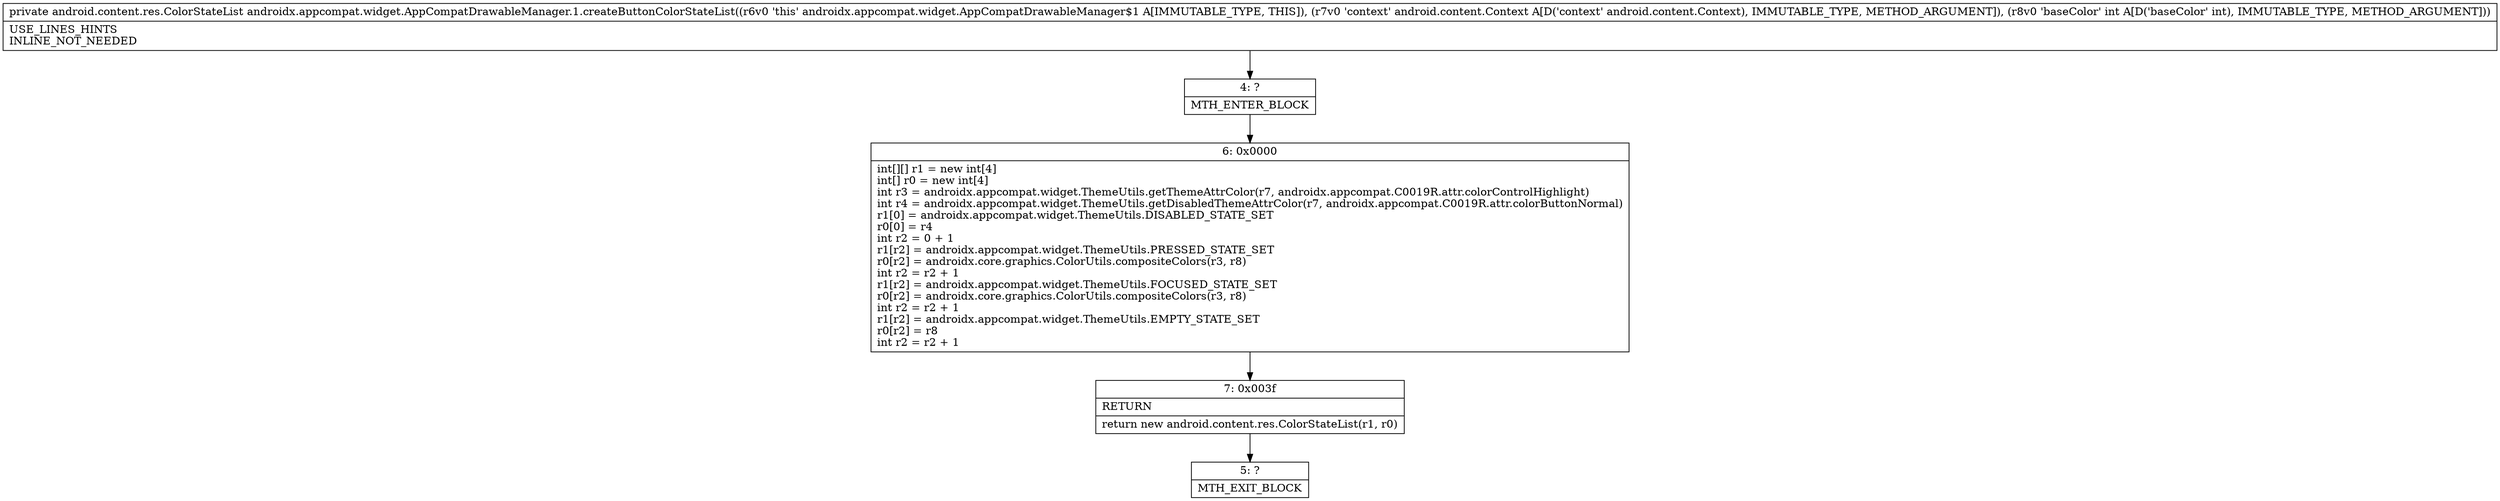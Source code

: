digraph "CFG forandroidx.appcompat.widget.AppCompatDrawableManager.1.createButtonColorStateList(Landroid\/content\/Context;I)Landroid\/content\/res\/ColorStateList;" {
Node_4 [shape=record,label="{4\:\ ?|MTH_ENTER_BLOCK\l}"];
Node_6 [shape=record,label="{6\:\ 0x0000|int[][] r1 = new int[4]\lint[] r0 = new int[4]\lint r3 = androidx.appcompat.widget.ThemeUtils.getThemeAttrColor(r7, androidx.appcompat.C0019R.attr.colorControlHighlight)\lint r4 = androidx.appcompat.widget.ThemeUtils.getDisabledThemeAttrColor(r7, androidx.appcompat.C0019R.attr.colorButtonNormal)\lr1[0] = androidx.appcompat.widget.ThemeUtils.DISABLED_STATE_SET\lr0[0] = r4\lint r2 = 0 + 1\lr1[r2] = androidx.appcompat.widget.ThemeUtils.PRESSED_STATE_SET\lr0[r2] = androidx.core.graphics.ColorUtils.compositeColors(r3, r8)\lint r2 = r2 + 1\lr1[r2] = androidx.appcompat.widget.ThemeUtils.FOCUSED_STATE_SET\lr0[r2] = androidx.core.graphics.ColorUtils.compositeColors(r3, r8)\lint r2 = r2 + 1\lr1[r2] = androidx.appcompat.widget.ThemeUtils.EMPTY_STATE_SET\lr0[r2] = r8\lint r2 = r2 + 1\l}"];
Node_7 [shape=record,label="{7\:\ 0x003f|RETURN\l|return new android.content.res.ColorStateList(r1, r0)\l}"];
Node_5 [shape=record,label="{5\:\ ?|MTH_EXIT_BLOCK\l}"];
MethodNode[shape=record,label="{private android.content.res.ColorStateList androidx.appcompat.widget.AppCompatDrawableManager.1.createButtonColorStateList((r6v0 'this' androidx.appcompat.widget.AppCompatDrawableManager$1 A[IMMUTABLE_TYPE, THIS]), (r7v0 'context' android.content.Context A[D('context' android.content.Context), IMMUTABLE_TYPE, METHOD_ARGUMENT]), (r8v0 'baseColor' int A[D('baseColor' int), IMMUTABLE_TYPE, METHOD_ARGUMENT]))  | USE_LINES_HINTS\lINLINE_NOT_NEEDED\l}"];
MethodNode -> Node_4;Node_4 -> Node_6;
Node_6 -> Node_7;
Node_7 -> Node_5;
}

